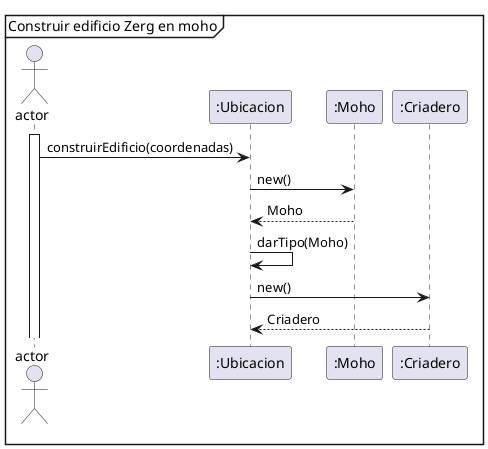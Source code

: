@startuml
'https://plantuml.com/sequence-diagram
mainframe Construir edificio Zerg en moho
actor "actor"
activate "actor"
"actor" -> ":Ubicacion": construirEdificio(coordenadas)
":Ubicacion" -> ":Moho": new()
":Moho" --> ":Ubicacion": Moho
":Ubicacion" -> ":Ubicacion": darTipo(Moho)
":Ubicacion" -> ":Criadero": new()
":Criadero" --> ":Ubicacion": Criadero




@enduml